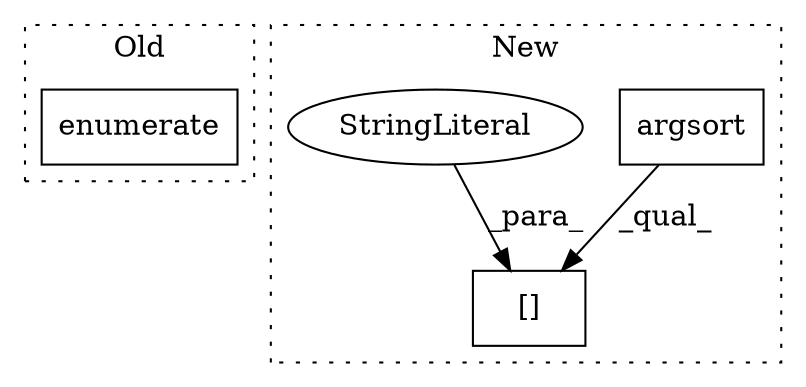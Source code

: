digraph G {
subgraph cluster0 {
1 [label="enumerate" a="32" s="19031,19046" l="10,1" shape="box"];
label = "Old";
style="dotted";
}
subgraph cluster1 {
2 [label="argsort" a="32" s="18645,18661" l="8,1" shape="box"];
3 [label="[]" a="2" s="18856,18894" l="9,1" shape="box"];
4 [label="StringLiteral" a="45" s="18865" l="29" shape="ellipse"];
label = "New";
style="dotted";
}
2 -> 3 [label="_qual_"];
4 -> 3 [label="_para_"];
}